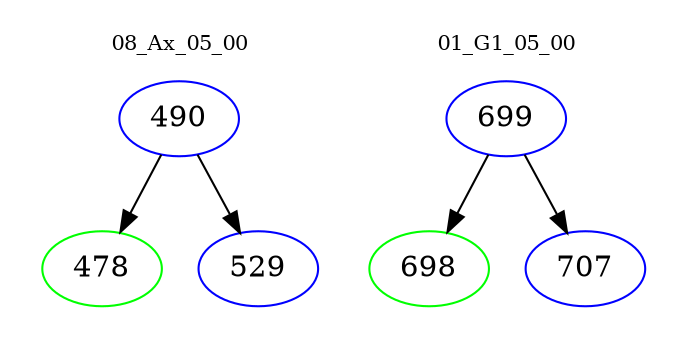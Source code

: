 digraph{
subgraph cluster_0 {
color = white
label = "08_Ax_05_00";
fontsize=10;
T0_490 [label="490", color="blue"]
T0_490 -> T0_478 [color="black"]
T0_478 [label="478", color="green"]
T0_490 -> T0_529 [color="black"]
T0_529 [label="529", color="blue"]
}
subgraph cluster_1 {
color = white
label = "01_G1_05_00";
fontsize=10;
T1_699 [label="699", color="blue"]
T1_699 -> T1_698 [color="black"]
T1_698 [label="698", color="green"]
T1_699 -> T1_707 [color="black"]
T1_707 [label="707", color="blue"]
}
}
